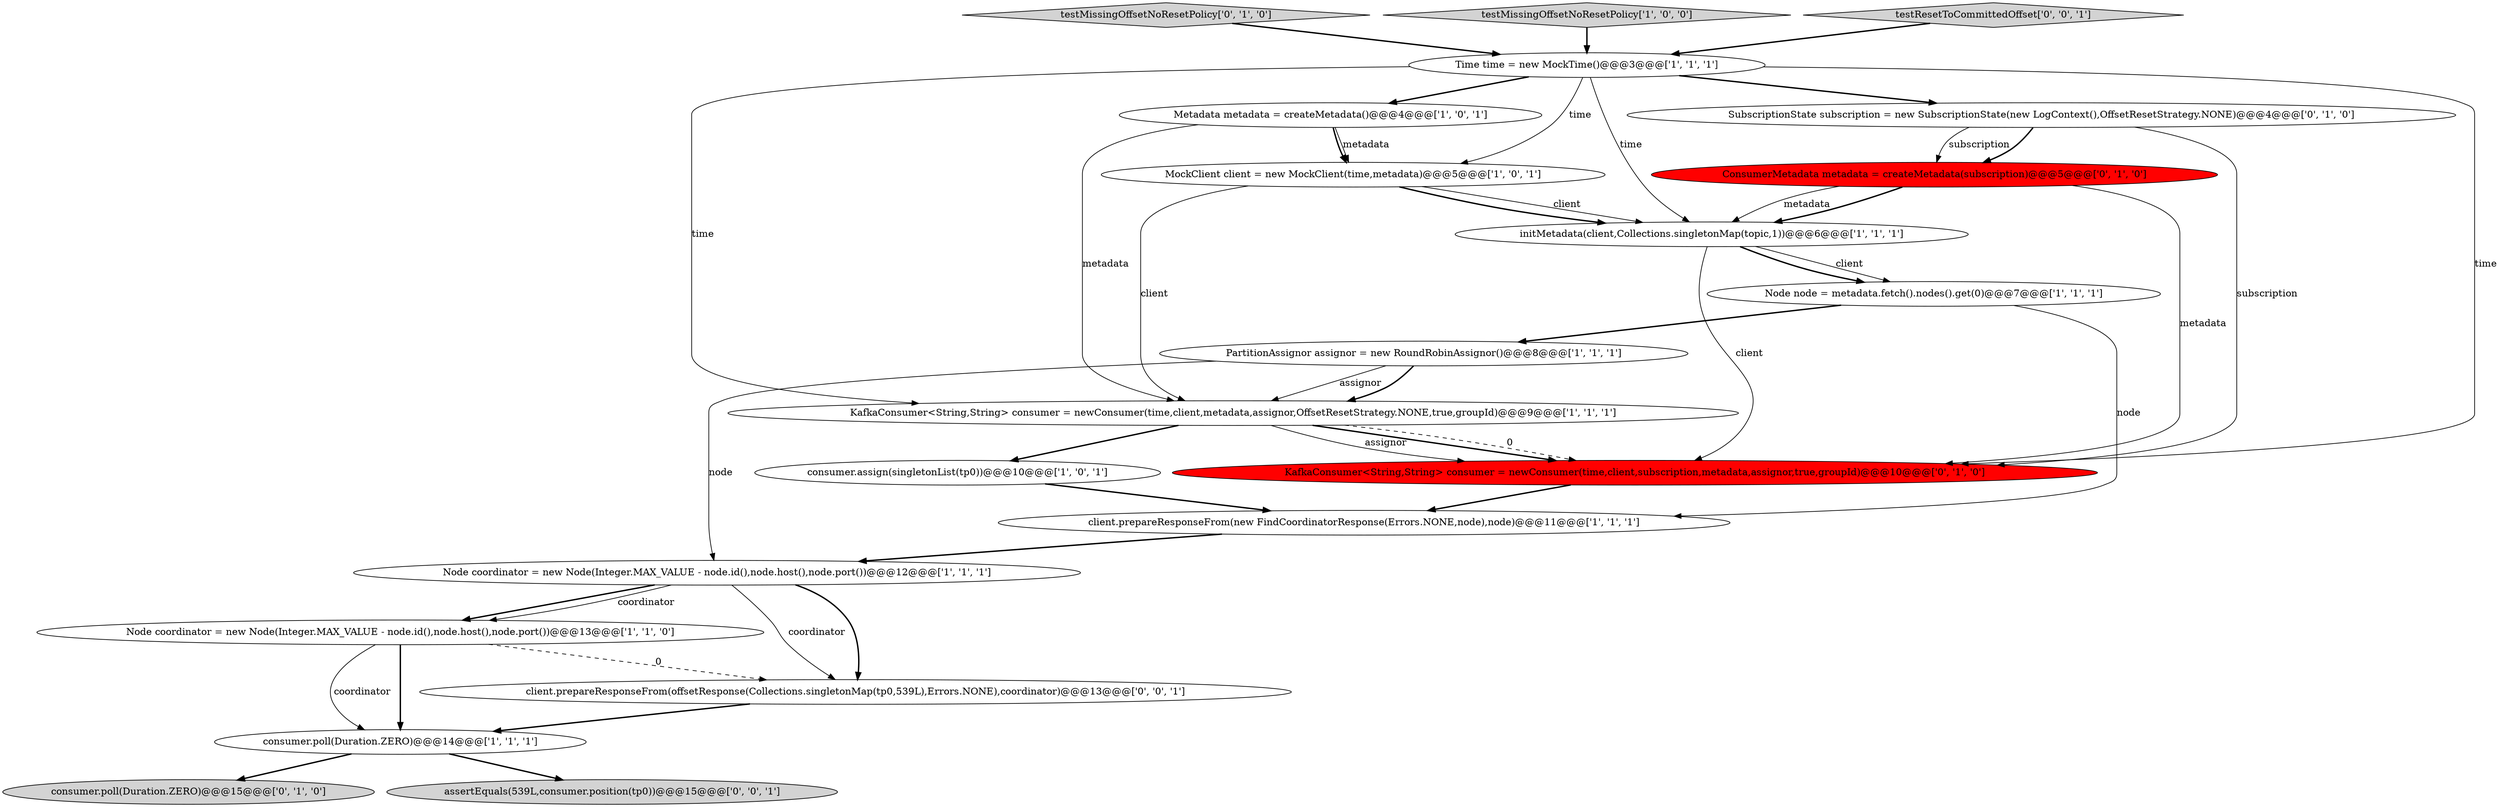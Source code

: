 digraph {
4 [style = filled, label = "Node coordinator = new Node(Integer.MAX_VALUE - node.id(),node.host(),node.port())@@@13@@@['1', '1', '0']", fillcolor = white, shape = ellipse image = "AAA0AAABBB1BBB"];
13 [style = filled, label = "ConsumerMetadata metadata = createMetadata(subscription)@@@5@@@['0', '1', '0']", fillcolor = red, shape = ellipse image = "AAA1AAABBB2BBB"];
12 [style = filled, label = "Time time = new MockTime()@@@3@@@['1', '1', '1']", fillcolor = white, shape = ellipse image = "AAA0AAABBB1BBB"];
5 [style = filled, label = "consumer.poll(Duration.ZERO)@@@14@@@['1', '1', '1']", fillcolor = white, shape = ellipse image = "AAA0AAABBB1BBB"];
1 [style = filled, label = "initMetadata(client,Collections.singletonMap(topic,1))@@@6@@@['1', '1', '1']", fillcolor = white, shape = ellipse image = "AAA0AAABBB1BBB"];
15 [style = filled, label = "SubscriptionState subscription = new SubscriptionState(new LogContext(),OffsetResetStrategy.NONE)@@@4@@@['0', '1', '0']", fillcolor = white, shape = ellipse image = "AAA0AAABBB2BBB"];
16 [style = filled, label = "consumer.poll(Duration.ZERO)@@@15@@@['0', '1', '0']", fillcolor = lightgray, shape = ellipse image = "AAA0AAABBB2BBB"];
18 [style = filled, label = "client.prepareResponseFrom(offsetResponse(Collections.singletonMap(tp0,539L),Errors.NONE),coordinator)@@@13@@@['0', '0', '1']", fillcolor = white, shape = ellipse image = "AAA0AAABBB3BBB"];
0 [style = filled, label = "Metadata metadata = createMetadata()@@@4@@@['1', '0', '1']", fillcolor = white, shape = ellipse image = "AAA0AAABBB1BBB"];
11 [style = filled, label = "PartitionAssignor assignor = new RoundRobinAssignor()@@@8@@@['1', '1', '1']", fillcolor = white, shape = ellipse image = "AAA0AAABBB1BBB"];
6 [style = filled, label = "MockClient client = new MockClient(time,metadata)@@@5@@@['1', '0', '1']", fillcolor = white, shape = ellipse image = "AAA0AAABBB1BBB"];
2 [style = filled, label = "Node node = metadata.fetch().nodes().get(0)@@@7@@@['1', '1', '1']", fillcolor = white, shape = ellipse image = "AAA0AAABBB1BBB"];
8 [style = filled, label = "client.prepareResponseFrom(new FindCoordinatorResponse(Errors.NONE,node),node)@@@11@@@['1', '1', '1']", fillcolor = white, shape = ellipse image = "AAA0AAABBB1BBB"];
17 [style = filled, label = "testMissingOffsetNoResetPolicy['0', '1', '0']", fillcolor = lightgray, shape = diamond image = "AAA0AAABBB2BBB"];
14 [style = filled, label = "KafkaConsumer<String,String> consumer = newConsumer(time,client,subscription,metadata,assignor,true,groupId)@@@10@@@['0', '1', '0']", fillcolor = red, shape = ellipse image = "AAA1AAABBB2BBB"];
10 [style = filled, label = "testMissingOffsetNoResetPolicy['1', '0', '0']", fillcolor = lightgray, shape = diamond image = "AAA0AAABBB1BBB"];
7 [style = filled, label = "Node coordinator = new Node(Integer.MAX_VALUE - node.id(),node.host(),node.port())@@@12@@@['1', '1', '1']", fillcolor = white, shape = ellipse image = "AAA0AAABBB1BBB"];
19 [style = filled, label = "assertEquals(539L,consumer.position(tp0))@@@15@@@['0', '0', '1']", fillcolor = lightgray, shape = ellipse image = "AAA0AAABBB3BBB"];
9 [style = filled, label = "consumer.assign(singletonList(tp0))@@@10@@@['1', '0', '1']", fillcolor = white, shape = ellipse image = "AAA0AAABBB1BBB"];
3 [style = filled, label = "KafkaConsumer<String,String> consumer = newConsumer(time,client,metadata,assignor,OffsetResetStrategy.NONE,true,groupId)@@@9@@@['1', '1', '1']", fillcolor = white, shape = ellipse image = "AAA0AAABBB1BBB"];
20 [style = filled, label = "testResetToCommittedOffset['0', '0', '1']", fillcolor = lightgray, shape = diamond image = "AAA0AAABBB3BBB"];
15->13 [style = solid, label="subscription"];
4->18 [style = dashed, label="0"];
15->13 [style = bold, label=""];
13->14 [style = solid, label="metadata"];
0->6 [style = solid, label="metadata"];
13->1 [style = solid, label="metadata"];
0->6 [style = bold, label=""];
12->14 [style = solid, label="time"];
11->3 [style = solid, label="assignor"];
6->1 [style = solid, label="client"];
1->2 [style = solid, label="client"];
3->14 [style = bold, label=""];
12->15 [style = bold, label=""];
12->6 [style = solid, label="time"];
7->4 [style = bold, label=""];
2->8 [style = solid, label="node"];
9->8 [style = bold, label=""];
12->0 [style = bold, label=""];
13->1 [style = bold, label=""];
8->7 [style = bold, label=""];
5->16 [style = bold, label=""];
3->9 [style = bold, label=""];
5->19 [style = bold, label=""];
6->1 [style = bold, label=""];
15->14 [style = solid, label="subscription"];
17->12 [style = bold, label=""];
12->1 [style = solid, label="time"];
11->3 [style = bold, label=""];
10->12 [style = bold, label=""];
18->5 [style = bold, label=""];
20->12 [style = bold, label=""];
0->3 [style = solid, label="metadata"];
6->3 [style = solid, label="client"];
7->18 [style = bold, label=""];
11->7 [style = solid, label="node"];
4->5 [style = solid, label="coordinator"];
1->2 [style = bold, label=""];
14->8 [style = bold, label=""];
12->3 [style = solid, label="time"];
7->4 [style = solid, label="coordinator"];
3->14 [style = dashed, label="0"];
4->5 [style = bold, label=""];
2->11 [style = bold, label=""];
1->14 [style = solid, label="client"];
3->14 [style = solid, label="assignor"];
7->18 [style = solid, label="coordinator"];
}
